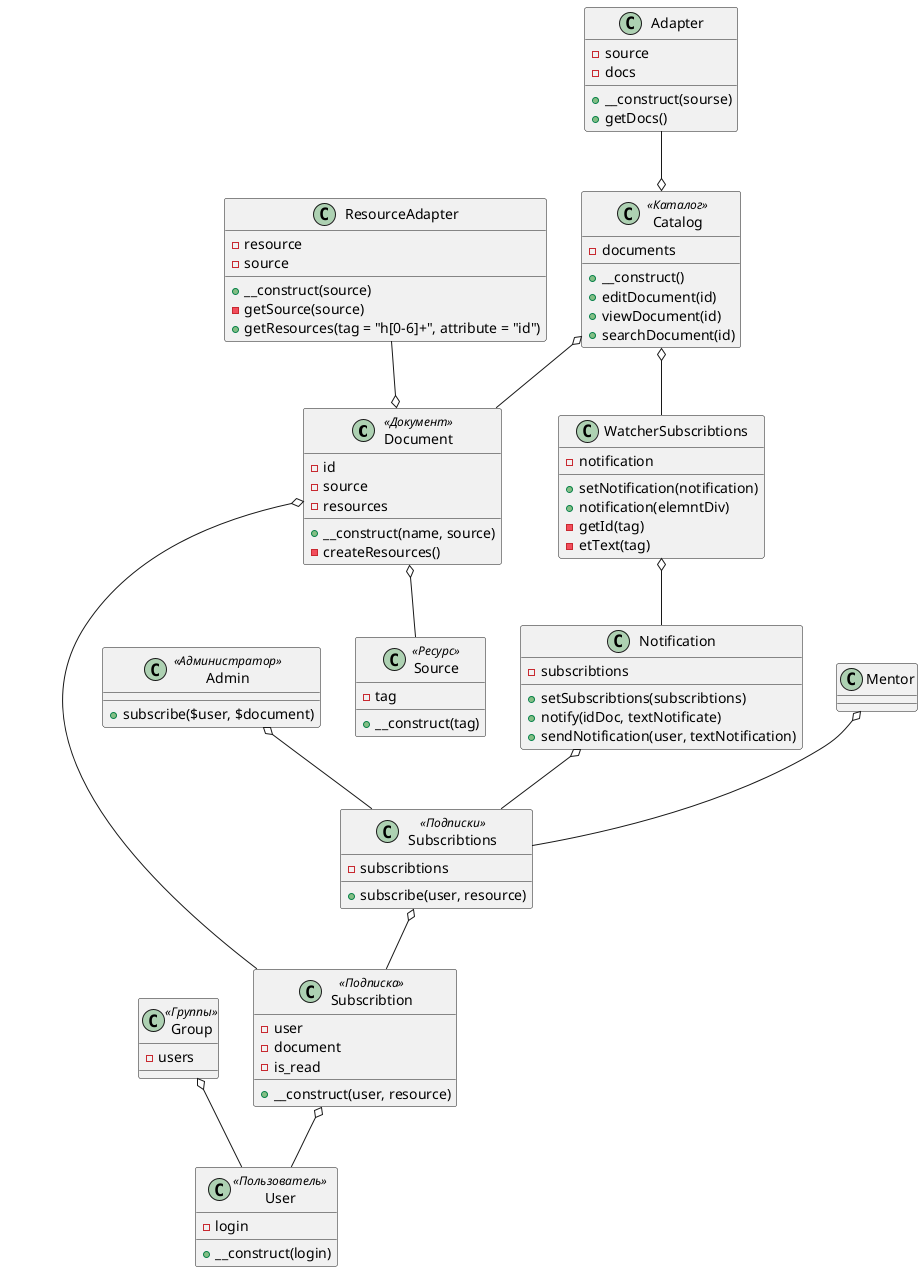 @startuml

class Document <<Документ>> {
    - id
    - source
 - resources
 + __construct(name, source)
 - createResources()
}

class Source <<Ресурс>> {
    - tag
    + __construct(tag) 
}

class Subscribtion <<Подписка>> {
    - user
    - document
    - is_read 
     + __construct(user, resource)
}

class Catalog <<Каталог>> {
    - documents
    + __construct()
    + editDocument(id)
    + viewDocument(id)
    + searchDocument(id)
}

class Admin <<Администратор>> {
    + subscribe($user, $document)
}

class User <<Пользователь>> {
    - login
    + __construct(login)
}

class Adapter {
    - source
    - docs
    + __construct(sourse) 
    + getDocs()
}

class ResourceAdapter {
    - resource
    - source
    + __construct(source)
    - getSource(source)
    + getResources(tag = "h[0-6]+", attribute = "id")
}

class Subscribtions <<Подписки>>{
    - subscribtions
    + subscribe(user, resource)
}

class WatcherSubscribtions {
    - notification
    + setNotification(notification)
    + notification(elemntDiv)
    - getId(tag)
    - etText(tag)  
} 

class Notification {
    - subscribtions
    + setSubscribtions(subscribtions)
    + notify(idDoc, textNotificate)
    + sendNotification(user, textNotification)
}

class Group <<Группы>> {
    - users
}

Document o-- Source
Catalog o-- Document
Subscribtion o-- User
Adapter --o Catalog 
ResourceAdapter --o Document
Subscribtions o-- Subscribtion
Document o-- Subscribtion
WatcherSubscribtions o-- Notification
Notification o-- Subscribtions
Catalog o-- WatcherSubscribtions
Admin o-- Subscribtions
Mentor o-- Subscribtions
Group o-- User
@enduml
